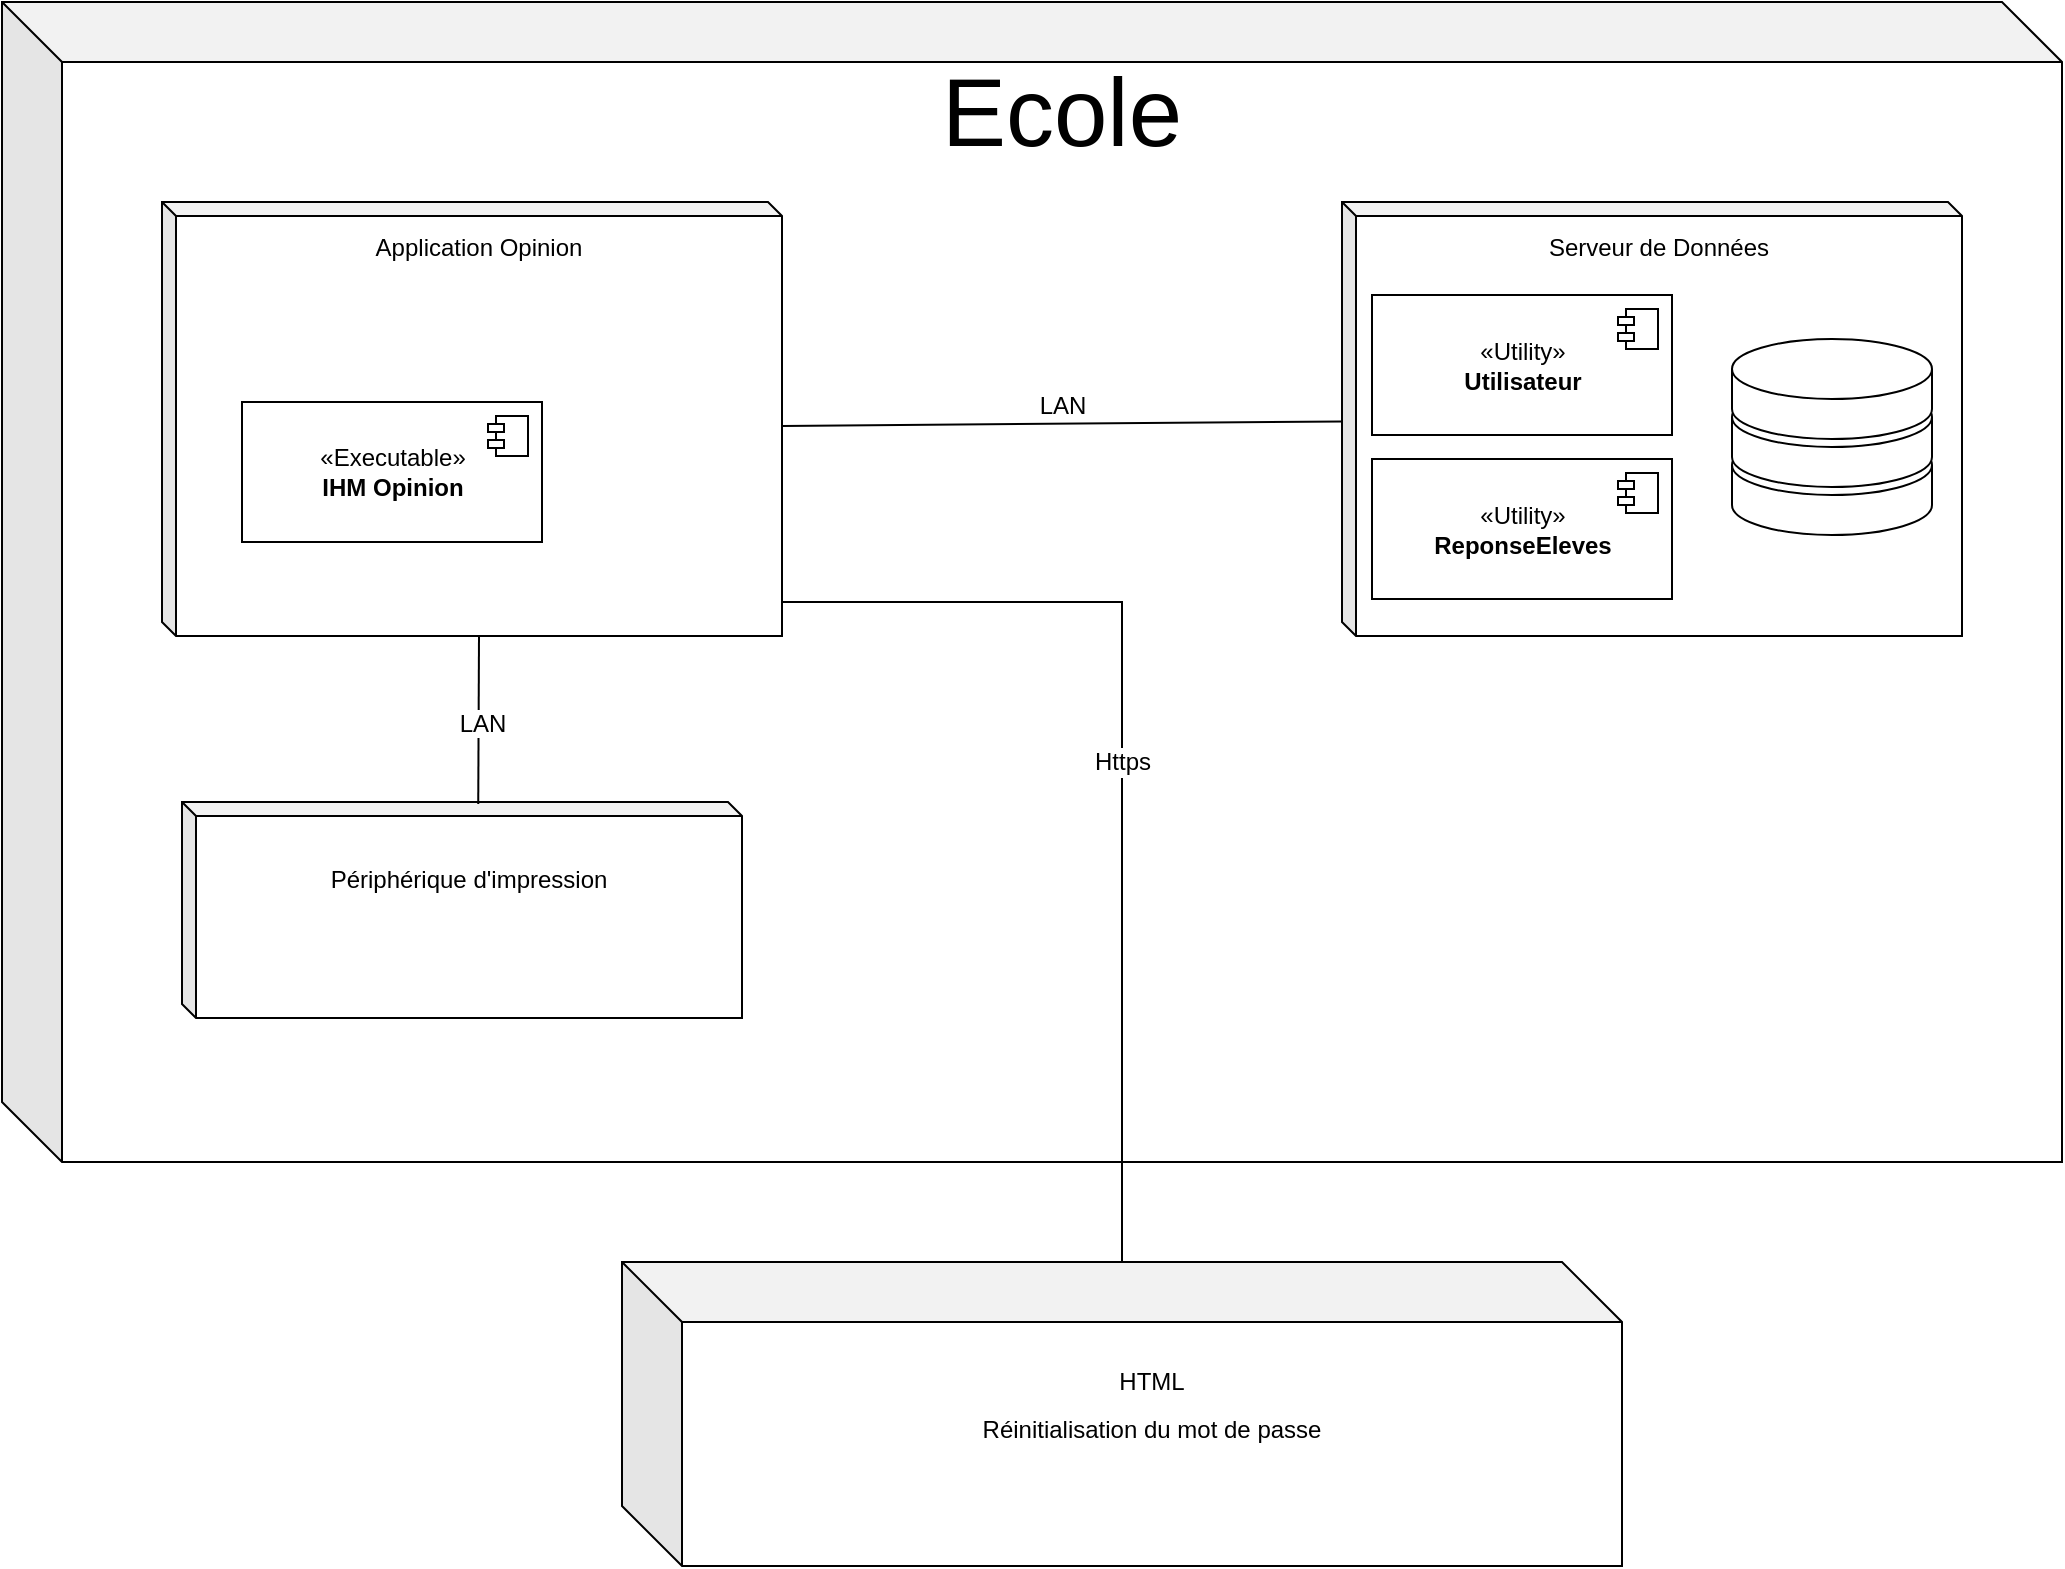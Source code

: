 <mxfile version="19.0.3" type="github">
  <diagram id="6T5YVuvIxugg61Lf3HOp" name="Page-1">
    <mxGraphModel dx="1573" dy="638" grid="1" gridSize="10" guides="1" tooltips="1" connect="1" arrows="1" fold="1" page="1" pageScale="1" pageWidth="1169" pageHeight="826" math="0" shadow="0">
      <root>
        <mxCell id="0" />
        <mxCell id="1" parent="0" />
        <mxCell id="eQJApQ37vbyt26eBaSx--2" value="Ecole" style="shape=cube;boundedLbl=1;backgroundOutline=1;darkOpacity=0.05;darkOpacity2=0.1;size=30;spacingTop=-500;fontSize=48;labelBackgroundColor=none;labelBorderColor=none;whiteSpace=wrap;html=1;strokeColor=default;shadow=0;sketch=0;" vertex="1" parent="1">
          <mxGeometry x="10" y="10" width="1030" height="580" as="geometry" />
        </mxCell>
        <mxCell id="eQJApQ37vbyt26eBaSx--3" value="&lt;p style=&quot;line-height: 1;&quot;&gt;Serveur de Données&lt;/p&gt;" style="shape=cube;whiteSpace=wrap;html=1;boundedLbl=1;backgroundOutline=1;darkOpacity=0.05;darkOpacity2=0.1;size=7;spacing=8;spacingTop=-180;" vertex="1" parent="1">
          <mxGeometry x="680" y="110" width="310" height="217" as="geometry" />
        </mxCell>
        <mxCell id="eQJApQ37vbyt26eBaSx--1" value="" style="shape=cylinder3;whiteSpace=wrap;html=1;boundedLbl=1;backgroundOutline=1;size=15;" vertex="1" parent="1">
          <mxGeometry x="875" y="226.5" width="100" height="50" as="geometry" />
        </mxCell>
        <mxCell id="eQJApQ37vbyt26eBaSx--4" value="" style="shape=cylinder3;whiteSpace=wrap;html=1;boundedLbl=1;backgroundOutline=1;size=15;" vertex="1" parent="1">
          <mxGeometry x="875" y="202.5" width="100" height="50" as="geometry" />
        </mxCell>
        <mxCell id="eQJApQ37vbyt26eBaSx--5" value="" style="shape=cylinder3;whiteSpace=wrap;html=1;boundedLbl=1;backgroundOutline=1;size=15;" vertex="1" parent="1">
          <mxGeometry x="875" y="178.5" width="100" height="50" as="geometry" />
        </mxCell>
        <mxCell id="eQJApQ37vbyt26eBaSx--21" value="Https" style="edgeStyle=orthogonalEdgeStyle;rounded=0;orthogonalLoop=1;jettySize=auto;html=1;fontSize=12;endArrow=none;endFill=0;" edge="1" parent="1" source="eQJApQ37vbyt26eBaSx--6" target="eQJApQ37vbyt26eBaSx--19">
          <mxGeometry relative="1" as="geometry">
            <Array as="points">
              <mxPoint x="570" y="310" />
            </Array>
          </mxGeometry>
        </mxCell>
        <mxCell id="eQJApQ37vbyt26eBaSx--6" value="&lt;p style=&quot;line-height: 1;&quot;&gt;Application Opinion&lt;/p&gt;" style="shape=cube;whiteSpace=wrap;html=1;boundedLbl=1;backgroundOutline=1;darkOpacity=0.05;darkOpacity2=0.1;size=7;spacing=8;spacingTop=-180;" vertex="1" parent="1">
          <mxGeometry x="90" y="110" width="310" height="217" as="geometry" />
        </mxCell>
        <mxCell id="eQJApQ37vbyt26eBaSx--9" value="«Executable»&lt;br&gt;&lt;b&gt;IHM Opinion&lt;/b&gt;" style="html=1;dropTarget=0;fontSize=12;" vertex="1" parent="1">
          <mxGeometry x="130" y="210" width="150" height="70" as="geometry" />
        </mxCell>
        <mxCell id="eQJApQ37vbyt26eBaSx--10" value="" style="shape=module;jettyWidth=8;jettyHeight=4;fontSize=12;" vertex="1" parent="eQJApQ37vbyt26eBaSx--9">
          <mxGeometry x="1" width="20" height="20" relative="1" as="geometry">
            <mxPoint x="-27" y="7" as="offset" />
          </mxGeometry>
        </mxCell>
        <mxCell id="eQJApQ37vbyt26eBaSx--11" value="&lt;p style=&quot;line-height: 1;&quot;&gt;Périphérique d&#39;impression&lt;/p&gt;" style="shape=cube;whiteSpace=wrap;html=1;boundedLbl=1;backgroundOutline=1;darkOpacity=0.05;darkOpacity2=0.1;size=7;spacing=8;spacingTop=-40;" vertex="1" parent="1">
          <mxGeometry x="100" y="410" width="280" height="108" as="geometry" />
        </mxCell>
        <mxCell id="eQJApQ37vbyt26eBaSx--12" value="«Utility»&lt;br&gt;&lt;b&gt;Utilisateur&lt;/b&gt;" style="html=1;dropTarget=0;fontSize=12;" vertex="1" parent="1">
          <mxGeometry x="695" y="156.5" width="150" height="70" as="geometry" />
        </mxCell>
        <mxCell id="eQJApQ37vbyt26eBaSx--13" value="" style="shape=module;jettyWidth=8;jettyHeight=4;fontSize=12;" vertex="1" parent="eQJApQ37vbyt26eBaSx--12">
          <mxGeometry x="1" width="20" height="20" relative="1" as="geometry">
            <mxPoint x="-27" y="7" as="offset" />
          </mxGeometry>
        </mxCell>
        <mxCell id="eQJApQ37vbyt26eBaSx--14" value="«Utility»&lt;br&gt;&lt;b&gt;ReponseEleves&lt;/b&gt;" style="html=1;dropTarget=0;fontSize=12;" vertex="1" parent="1">
          <mxGeometry x="695" y="238.5" width="150" height="70" as="geometry" />
        </mxCell>
        <mxCell id="eQJApQ37vbyt26eBaSx--15" value="" style="shape=module;jettyWidth=8;jettyHeight=4;fontSize=12;" vertex="1" parent="eQJApQ37vbyt26eBaSx--14">
          <mxGeometry x="1" width="20" height="20" relative="1" as="geometry">
            <mxPoint x="-27" y="7" as="offset" />
          </mxGeometry>
        </mxCell>
        <mxCell id="eQJApQ37vbyt26eBaSx--16" value="LAN" style="endArrow=none;html=1;rounded=0;fontSize=12;exitX=0;exitY=0;exitDx=310;exitDy=112.0;exitPerimeter=0;verticalAlign=bottom;endFill=0;" edge="1" parent="1" source="eQJApQ37vbyt26eBaSx--6" target="eQJApQ37vbyt26eBaSx--3">
          <mxGeometry width="50" height="50" relative="1" as="geometry">
            <mxPoint x="530" y="320" as="sourcePoint" />
            <mxPoint x="580" y="270" as="targetPoint" />
          </mxGeometry>
        </mxCell>
        <mxCell id="eQJApQ37vbyt26eBaSx--17" value="LAN" style="endArrow=none;html=1;rounded=0;fontSize=12;exitX=0;exitY=0;exitDx=158.5;exitDy=217.0;exitPerimeter=0;entryX=0.529;entryY=0.009;entryDx=0;entryDy=0;entryPerimeter=0;endFill=0;verticalAlign=bottom;" edge="1" parent="1" source="eQJApQ37vbyt26eBaSx--6" target="eQJApQ37vbyt26eBaSx--11">
          <mxGeometry x="0.262" y="2" width="50" height="50" relative="1" as="geometry">
            <mxPoint x="530" y="320" as="sourcePoint" />
            <mxPoint x="580" y="270" as="targetPoint" />
            <mxPoint as="offset" />
          </mxGeometry>
        </mxCell>
        <mxCell id="eQJApQ37vbyt26eBaSx--19" value="&lt;p style=&quot;line-height: 1;&quot;&gt;HTML&lt;/p&gt;&lt;p style=&quot;line-height: 1;&quot;&gt;Réinitialisation du mot de passe&lt;/p&gt;" style="shape=cube;whiteSpace=wrap;html=1;boundedLbl=1;backgroundOutline=1;darkOpacity=0.05;darkOpacity2=0.1;size=30;spacing=8;spacingTop=-40;" vertex="1" parent="1">
          <mxGeometry x="320" y="640" width="500" height="152" as="geometry" />
        </mxCell>
      </root>
    </mxGraphModel>
  </diagram>
</mxfile>
